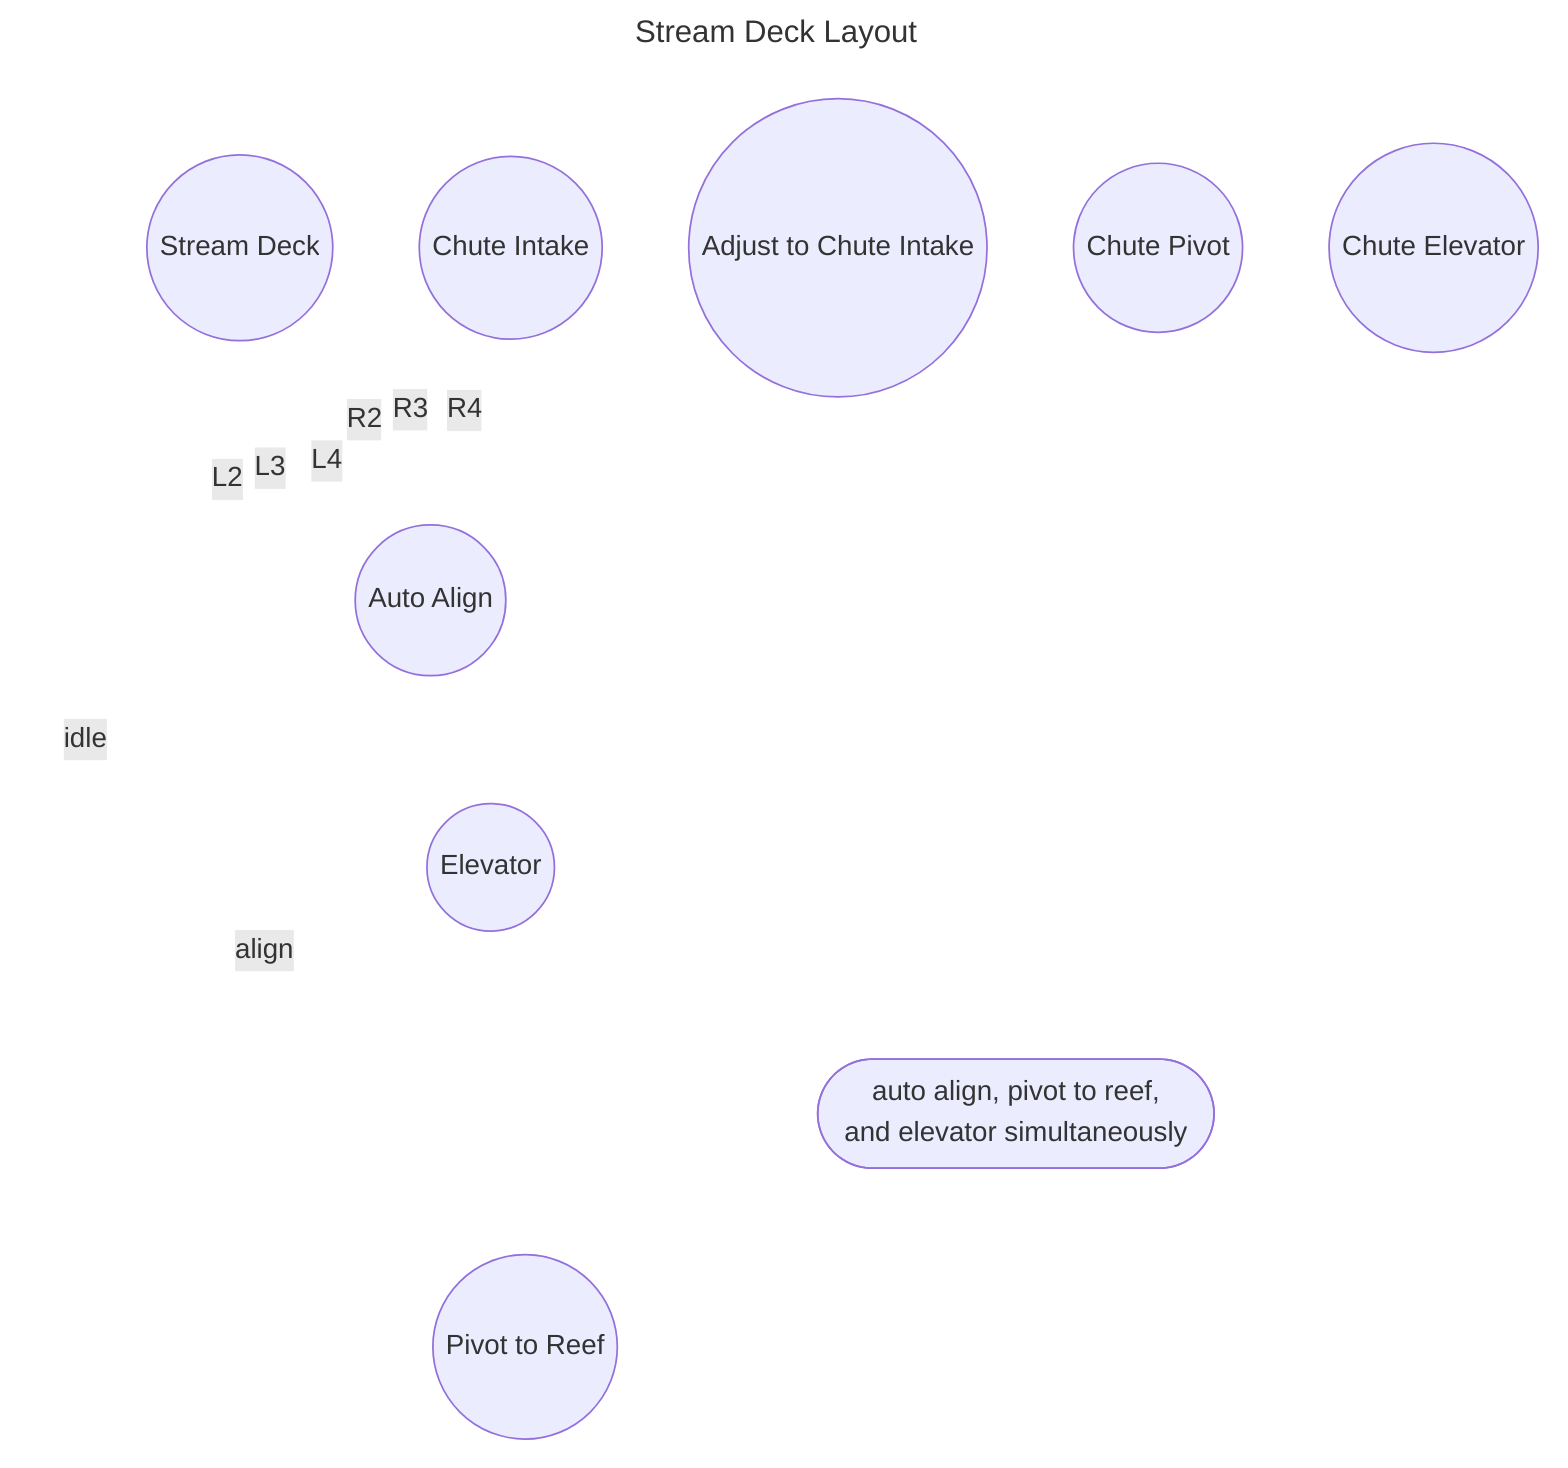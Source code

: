 ---
title: Stream Deck Layout
---
graph TB
%% @backgroundColor(#202020)
    streamdeck(("Stream Deck"))
    autoAlign(("Auto Align"))
    elevator(("Elevator"))
    pivot(("Pivot to Reef"))
    chute(("Chute Intake"))
    chuteAdjust(("Adjust to Chute Intake"))
    chutePivot(("Chute Pivot"))
    chuteElevator(("Chute Elevator"))

    streamdeck---|idle|streamdeck
    streamdeck---|L2|autoAlign
    streamdeck---|L3|autoAlign
    streamdeck---|L4|autoAlign
    streamdeck---|R2|autoAlign
    streamdeck---|R3|autoAlign
    streamdeck---|R4|autoAlign
    autoAlign---|align|autoAlign
    autoAlign~~~elevator
    elevator~~~pivot
    streamdeck-.-elevator
    streamdeck-.-pivot
    elevator-.-LNoteLayer(["auto align, pivot to reef,
                and elevator simultaneously"])-.-pivot

    linkStyle default stroke:white
    linkStyle 8 stroke:white,stroke-width:2px,stroke-dasharray:3;
    linkStyle 9 stroke:white,stroke-width:2px,stroke-dasharray:3;
    linkStyle 10 stroke:white,stroke-width:2px,stroke-dasharray:3;
    linkStyle 11 stroke:white,stroke-width:2px,stroke-dasharray:3;
    linkStyle 12 stroke:white,stroke-width:2px,stroke-dasharray:3;
    linkStyle 13 stroke:white,stroke-width:2px,stroke-dasharray:3;
    %% TODO: please make line coloring more efficient, do not know the best way to do this